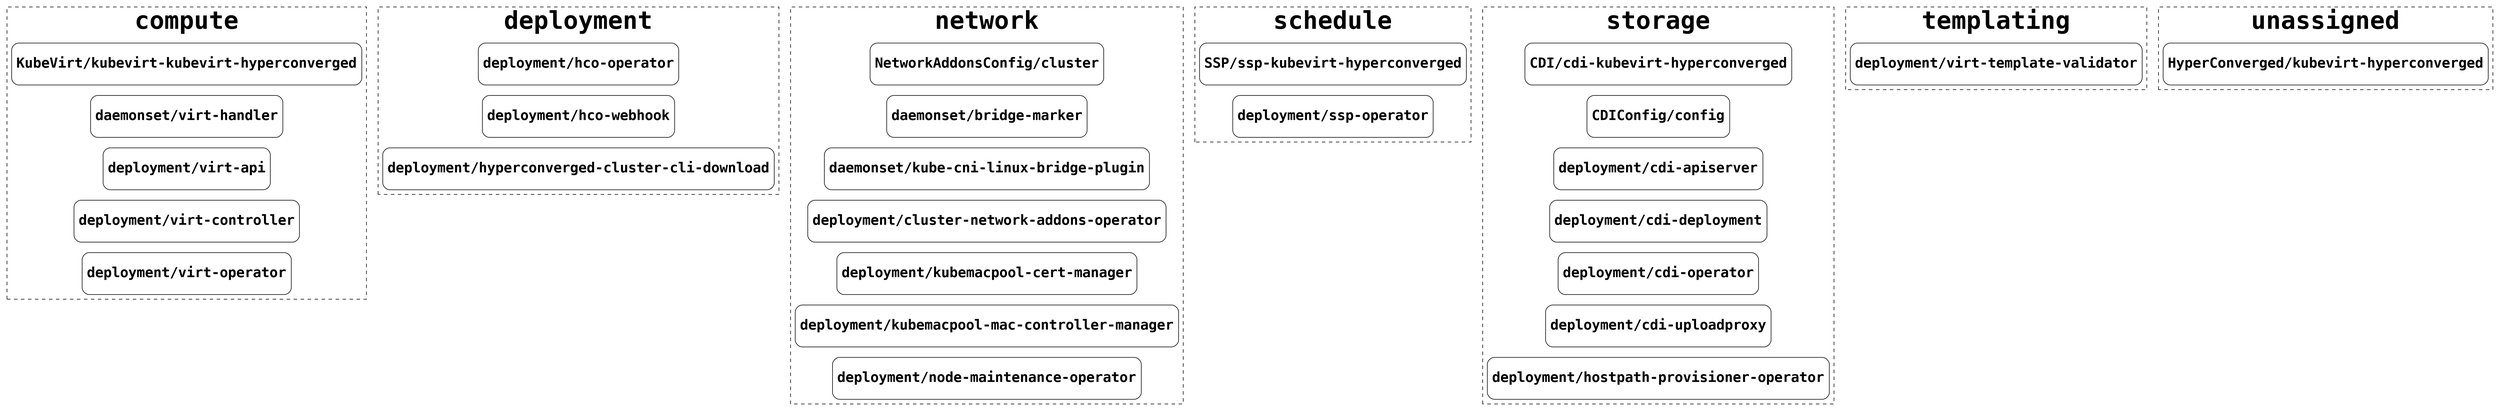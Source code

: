 digraph component {
	graph [rankdir=LR]
	node [fontname="Courier-Bold" fontsize=24 height=1 shape=box style=rounded width=3]
	subgraph cluster_compute {
		fontname="Courier-Bold" fontsize=42 group=compute label=compute rank=same style=dashed
		"KubeVirt/kubevirt-kubevirt-hyperconverged" [label="KubeVirt/kubevirt-kubevirt-hyperconverged"]
		"daemonset/virt-handler" [label="daemonset/virt-handler"]
		"deployment/virt-api" [label="deployment/virt-api"]
		"deployment/virt-controller" [label="deployment/virt-controller"]
		"deployment/virt-operator" [label="deployment/virt-operator"]
	}
	subgraph cluster_deployment {
		fontname="Courier-Bold" fontsize=42 group=deployment label=deployment rank=same style=dashed
		"deployment/hco-operator" [label="deployment/hco-operator"]
		"deployment/hco-webhook" [label="deployment/hco-webhook"]
		"deployment/hyperconverged-cluster-cli-download" [label="deployment/hyperconverged-cluster-cli-download"]
	}
	subgraph cluster_network {
		fontname="Courier-Bold" fontsize=42 group=network label=network rank=same style=dashed
		"NetworkAddonsConfig/cluster" [label="NetworkAddonsConfig/cluster"]
		"daemonset/bridge-marker" [label="daemonset/bridge-marker"]
		"daemonset/kube-cni-linux-bridge-plugin" [label="daemonset/kube-cni-linux-bridge-plugin"]
		"deployment/cluster-network-addons-operator" [label="deployment/cluster-network-addons-operator"]
		"deployment/kubemacpool-cert-manager" [label="deployment/kubemacpool-cert-manager"]
		"deployment/kubemacpool-mac-controller-manager" [label="deployment/kubemacpool-mac-controller-manager"]
		"deployment/node-maintenance-operator" [label="deployment/node-maintenance-operator"]
	}
	subgraph cluster_schedule {
		fontname="Courier-Bold" fontsize=42 group=schedule label=schedule rank=same style=dashed
		"SSP/ssp-kubevirt-hyperconverged" [label="SSP/ssp-kubevirt-hyperconverged"]
		"deployment/ssp-operator" [label="deployment/ssp-operator"]
	}
	subgraph cluster_storage {
		fontname="Courier-Bold" fontsize=42 group=storage label=storage rank=same style=dashed
		"CDI/cdi-kubevirt-hyperconverged" [label="CDI/cdi-kubevirt-hyperconverged"]
		"CDIConfig/config" [label="CDIConfig/config"]
		"deployment/cdi-apiserver" [label="deployment/cdi-apiserver"]
		"deployment/cdi-deployment" [label="deployment/cdi-deployment"]
		"deployment/cdi-operator" [label="deployment/cdi-operator"]
		"deployment/cdi-uploadproxy" [label="deployment/cdi-uploadproxy"]
		"deployment/hostpath-provisioner-operator" [label="deployment/hostpath-provisioner-operator"]
	}
	subgraph cluster_templating {
		fontname="Courier-Bold" fontsize=42 group=templating label=templating rank=same style=dashed
		"deployment/virt-template-validator" [label="deployment/virt-template-validator"]
	}
	subgraph cluster_unassigned {
		fontname="Courier-Bold" fontsize=42 group=unassigned label=unassigned rank=same style=dashed
		"HyperConverged/kubevirt-hyperconverged" [label="HyperConverged/kubevirt-hyperconverged"]
	}
	edge [style=invis]
	"KubeVirt/kubevirt-kubevirt-hyperconverged" -> "deployment/hco-operator"
	"deployment/hco-operator" -> "NetworkAddonsConfig/cluster"
	"NetworkAddonsConfig/cluster" -> "SSP/ssp-kubevirt-hyperconverged"
	"SSP/ssp-kubevirt-hyperconverged" -> "CDI/cdi-kubevirt-hyperconverged"
	"CDI/cdi-kubevirt-hyperconverged" -> "deployment/virt-template-validator"
	"deployment/virt-template-validator" -> "HyperConverged/kubevirt-hyperconverged"
}
